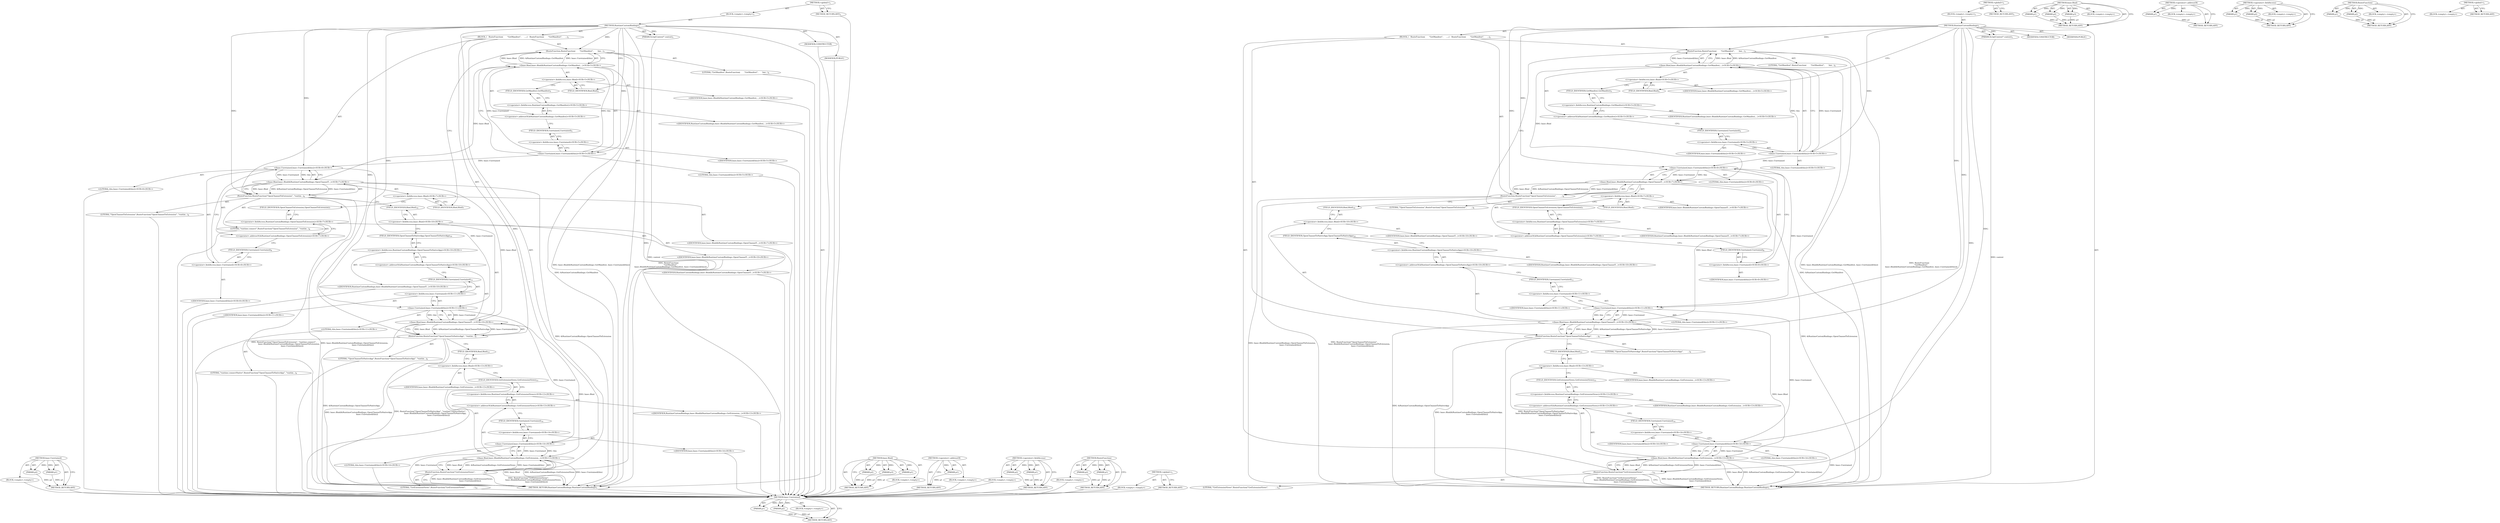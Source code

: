 digraph "&lt;global&gt;" {
vulnerable_120 [label=<(METHOD,base.Unretained)>];
vulnerable_121 [label=<(PARAM,p1)>];
vulnerable_122 [label=<(PARAM,p2)>];
vulnerable_123 [label=<(BLOCK,&lt;empty&gt;,&lt;empty&gt;)>];
vulnerable_124 [label=<(METHOD_RETURN,ANY)>];
vulnerable_6 [label=<(METHOD,&lt;global&gt;)<SUB>1</SUB>>];
vulnerable_7 [label=<(BLOCK,&lt;empty&gt;,&lt;empty&gt;)<SUB>1</SUB>>];
vulnerable_8 [label=<(METHOD,RuntimeCustomBindings)<SUB>1</SUB>>];
vulnerable_9 [label=<(PARAM,ScriptContext* context)<SUB>1</SUB>>];
vulnerable_10 [label=<(BLOCK,{
   RouteFunction(
       &quot;GetManifest&quot;,
     ...,{
   RouteFunction(
       &quot;GetManifest&quot;,
     ...)<SUB>2</SUB>>];
vulnerable_11 [label=<(RouteFunction,RouteFunction(
       &quot;GetManifest&quot;,
       bas...)<SUB>3</SUB>>];
vulnerable_12 [label=<(LITERAL,&quot;GetManifest&quot;,RouteFunction(
       &quot;GetManifest&quot;,
       bas...)<SUB>4</SUB>>];
vulnerable_13 [label="<(base.Bind,base::Bind(&amp;RuntimeCustomBindings::GetManifest,...)<SUB>5</SUB>>"];
vulnerable_14 [label="<(&lt;operator&gt;.fieldAccess,base::Bind)<SUB>5</SUB>>"];
vulnerable_15 [label="<(IDENTIFIER,base,base::Bind(&amp;RuntimeCustomBindings::GetManifest,...)<SUB>5</SUB>>"];
vulnerable_16 [label=<(FIELD_IDENTIFIER,Bind,Bind)<SUB>5</SUB>>];
vulnerable_17 [label="<(&lt;operator&gt;.addressOf,&amp;RuntimeCustomBindings::GetManifest)<SUB>5</SUB>>"];
vulnerable_18 [label="<(&lt;operator&gt;.fieldAccess,RuntimeCustomBindings::GetManifest)<SUB>5</SUB>>"];
vulnerable_19 [label="<(IDENTIFIER,RuntimeCustomBindings,base::Bind(&amp;RuntimeCustomBindings::GetManifest,...)<SUB>5</SUB>>"];
vulnerable_20 [label=<(FIELD_IDENTIFIER,GetManifest,GetManifest)<SUB>5</SUB>>];
vulnerable_21 [label="<(base.Unretained,base::Unretained(this))<SUB>5</SUB>>"];
vulnerable_22 [label="<(&lt;operator&gt;.fieldAccess,base::Unretained)<SUB>5</SUB>>"];
vulnerable_23 [label="<(IDENTIFIER,base,base::Unretained(this))<SUB>5</SUB>>"];
vulnerable_24 [label=<(FIELD_IDENTIFIER,Unretained,Unretained)<SUB>5</SUB>>];
vulnerable_25 [label="<(LITERAL,this,base::Unretained(this))<SUB>5</SUB>>"];
vulnerable_26 [label=<(RouteFunction,RouteFunction(&quot;OpenChannelToExtension&quot;,
       ...)<SUB>6</SUB>>];
vulnerable_27 [label=<(LITERAL,&quot;OpenChannelToExtension&quot;,RouteFunction(&quot;OpenChannelToExtension&quot;,
       ...)<SUB>6</SUB>>];
vulnerable_28 [label="<(base.Bind,base::Bind(&amp;RuntimeCustomBindings::OpenChannelT...)<SUB>7</SUB>>"];
vulnerable_29 [label="<(&lt;operator&gt;.fieldAccess,base::Bind)<SUB>7</SUB>>"];
vulnerable_30 [label="<(IDENTIFIER,base,base::Bind(&amp;RuntimeCustomBindings::OpenChannelT...)<SUB>7</SUB>>"];
vulnerable_31 [label=<(FIELD_IDENTIFIER,Bind,Bind)<SUB>7</SUB>>];
vulnerable_32 [label="<(&lt;operator&gt;.addressOf,&amp;RuntimeCustomBindings::OpenChannelToExtension)<SUB>7</SUB>>"];
vulnerable_33 [label="<(&lt;operator&gt;.fieldAccess,RuntimeCustomBindings::OpenChannelToExtension)<SUB>7</SUB>>"];
vulnerable_34 [label="<(IDENTIFIER,RuntimeCustomBindings,base::Bind(&amp;RuntimeCustomBindings::OpenChannelT...)<SUB>7</SUB>>"];
vulnerable_35 [label=<(FIELD_IDENTIFIER,OpenChannelToExtension,OpenChannelToExtension)<SUB>7</SUB>>];
vulnerable_36 [label="<(base.Unretained,base::Unretained(this))<SUB>8</SUB>>"];
vulnerable_37 [label="<(&lt;operator&gt;.fieldAccess,base::Unretained)<SUB>8</SUB>>"];
vulnerable_38 [label="<(IDENTIFIER,base,base::Unretained(this))<SUB>8</SUB>>"];
vulnerable_39 [label=<(FIELD_IDENTIFIER,Unretained,Unretained)<SUB>8</SUB>>];
vulnerable_40 [label="<(LITERAL,this,base::Unretained(this))<SUB>8</SUB>>"];
vulnerable_41 [label=<(RouteFunction,RouteFunction(&quot;OpenChannelToNativeApp&quot;,
       ...)<SUB>9</SUB>>];
vulnerable_42 [label=<(LITERAL,&quot;OpenChannelToNativeApp&quot;,RouteFunction(&quot;OpenChannelToNativeApp&quot;,
       ...)<SUB>9</SUB>>];
vulnerable_43 [label="<(base.Bind,base::Bind(&amp;RuntimeCustomBindings::OpenChannelT...)<SUB>10</SUB>>"];
vulnerable_44 [label="<(&lt;operator&gt;.fieldAccess,base::Bind)<SUB>10</SUB>>"];
vulnerable_45 [label="<(IDENTIFIER,base,base::Bind(&amp;RuntimeCustomBindings::OpenChannelT...)<SUB>10</SUB>>"];
vulnerable_46 [label=<(FIELD_IDENTIFIER,Bind,Bind)<SUB>10</SUB>>];
vulnerable_47 [label="<(&lt;operator&gt;.addressOf,&amp;RuntimeCustomBindings::OpenChannelToNativeApp)<SUB>10</SUB>>"];
vulnerable_48 [label="<(&lt;operator&gt;.fieldAccess,RuntimeCustomBindings::OpenChannelToNativeApp)<SUB>10</SUB>>"];
vulnerable_49 [label="<(IDENTIFIER,RuntimeCustomBindings,base::Bind(&amp;RuntimeCustomBindings::OpenChannelT...)<SUB>10</SUB>>"];
vulnerable_50 [label=<(FIELD_IDENTIFIER,OpenChannelToNativeApp,OpenChannelToNativeApp)<SUB>10</SUB>>];
vulnerable_51 [label="<(base.Unretained,base::Unretained(this))<SUB>11</SUB>>"];
vulnerable_52 [label="<(&lt;operator&gt;.fieldAccess,base::Unretained)<SUB>11</SUB>>"];
vulnerable_53 [label="<(IDENTIFIER,base,base::Unretained(this))<SUB>11</SUB>>"];
vulnerable_54 [label=<(FIELD_IDENTIFIER,Unretained,Unretained)<SUB>11</SUB>>];
vulnerable_55 [label="<(LITERAL,this,base::Unretained(this))<SUB>11</SUB>>"];
vulnerable_56 [label=<(RouteFunction,RouteFunction(&quot;GetExtensionViews&quot;,
            ...)<SUB>12</SUB>>];
vulnerable_57 [label=<(LITERAL,&quot;GetExtensionViews&quot;,RouteFunction(&quot;GetExtensionViews&quot;,
            ...)<SUB>12</SUB>>];
vulnerable_58 [label="<(base.Bind,base::Bind(&amp;RuntimeCustomBindings::GetExtension...)<SUB>13</SUB>>"];
vulnerable_59 [label="<(&lt;operator&gt;.fieldAccess,base::Bind)<SUB>13</SUB>>"];
vulnerable_60 [label="<(IDENTIFIER,base,base::Bind(&amp;RuntimeCustomBindings::GetExtension...)<SUB>13</SUB>>"];
vulnerable_61 [label=<(FIELD_IDENTIFIER,Bind,Bind)<SUB>13</SUB>>];
vulnerable_62 [label="<(&lt;operator&gt;.addressOf,&amp;RuntimeCustomBindings::GetExtensionViews)<SUB>13</SUB>>"];
vulnerable_63 [label="<(&lt;operator&gt;.fieldAccess,RuntimeCustomBindings::GetExtensionViews)<SUB>13</SUB>>"];
vulnerable_64 [label="<(IDENTIFIER,RuntimeCustomBindings,base::Bind(&amp;RuntimeCustomBindings::GetExtension...)<SUB>13</SUB>>"];
vulnerable_65 [label=<(FIELD_IDENTIFIER,GetExtensionViews,GetExtensionViews)<SUB>13</SUB>>];
vulnerable_66 [label="<(base.Unretained,base::Unretained(this))<SUB>14</SUB>>"];
vulnerable_67 [label="<(&lt;operator&gt;.fieldAccess,base::Unretained)<SUB>14</SUB>>"];
vulnerable_68 [label="<(IDENTIFIER,base,base::Unretained(this))<SUB>14</SUB>>"];
vulnerable_69 [label=<(FIELD_IDENTIFIER,Unretained,Unretained)<SUB>14</SUB>>];
vulnerable_70 [label="<(LITERAL,this,base::Unretained(this))<SUB>14</SUB>>"];
vulnerable_71 [label=<(MODIFIER,CONSTRUCTOR)>];
vulnerable_72 [label=<(MODIFIER,PUBLIC)>];
vulnerable_73 [label=<(METHOD_RETURN,RuntimeCustomBindings.RuntimeCustomBindings)<SUB>1</SUB>>];
vulnerable_75 [label=<(METHOD_RETURN,ANY)<SUB>1</SUB>>];
vulnerable_105 [label=<(METHOD,base.Bind)>];
vulnerable_106 [label=<(PARAM,p1)>];
vulnerable_107 [label=<(PARAM,p2)>];
vulnerable_108 [label=<(PARAM,p3)>];
vulnerable_109 [label=<(BLOCK,&lt;empty&gt;,&lt;empty&gt;)>];
vulnerable_110 [label=<(METHOD_RETURN,ANY)>];
vulnerable_116 [label=<(METHOD,&lt;operator&gt;.addressOf)>];
vulnerable_117 [label=<(PARAM,p1)>];
vulnerable_118 [label=<(BLOCK,&lt;empty&gt;,&lt;empty&gt;)>];
vulnerable_119 [label=<(METHOD_RETURN,ANY)>];
vulnerable_111 [label=<(METHOD,&lt;operator&gt;.fieldAccess)>];
vulnerable_112 [label=<(PARAM,p1)>];
vulnerable_113 [label=<(PARAM,p2)>];
vulnerable_114 [label=<(BLOCK,&lt;empty&gt;,&lt;empty&gt;)>];
vulnerable_115 [label=<(METHOD_RETURN,ANY)>];
vulnerable_100 [label=<(METHOD,RouteFunction)>];
vulnerable_101 [label=<(PARAM,p1)>];
vulnerable_102 [label=<(PARAM,p2)>];
vulnerable_103 [label=<(BLOCK,&lt;empty&gt;,&lt;empty&gt;)>];
vulnerable_104 [label=<(METHOD_RETURN,ANY)>];
vulnerable_94 [label=<(METHOD,&lt;global&gt;)<SUB>1</SUB>>];
vulnerable_95 [label=<(BLOCK,&lt;empty&gt;,&lt;empty&gt;)>];
vulnerable_96 [label=<(METHOD_RETURN,ANY)>];
fixed_126 [label=<(METHOD,base.Unretained)>];
fixed_127 [label=<(PARAM,p1)>];
fixed_128 [label=<(PARAM,p2)>];
fixed_129 [label=<(BLOCK,&lt;empty&gt;,&lt;empty&gt;)>];
fixed_130 [label=<(METHOD_RETURN,ANY)>];
fixed_6 [label=<(METHOD,&lt;global&gt;)<SUB>1</SUB>>];
fixed_7 [label=<(BLOCK,&lt;empty&gt;,&lt;empty&gt;)<SUB>1</SUB>>];
fixed_8 [label=<(METHOD,RuntimeCustomBindings)<SUB>1</SUB>>];
fixed_9 [label=<(PARAM,ScriptContext* context)<SUB>1</SUB>>];
fixed_10 [label=<(BLOCK,{
   RouteFunction(
       &quot;GetManifest&quot;,
     ...,{
   RouteFunction(
       &quot;GetManifest&quot;,
     ...)<SUB>2</SUB>>];
fixed_11 [label=<(RouteFunction,RouteFunction(
       &quot;GetManifest&quot;,
       bas...)<SUB>3</SUB>>];
fixed_12 [label=<(LITERAL,&quot;GetManifest&quot;,RouteFunction(
       &quot;GetManifest&quot;,
       bas...)<SUB>4</SUB>>];
fixed_13 [label="<(base.Bind,base::Bind(&amp;RuntimeCustomBindings::GetManifest,...)<SUB>5</SUB>>"];
fixed_14 [label="<(&lt;operator&gt;.fieldAccess,base::Bind)<SUB>5</SUB>>"];
fixed_15 [label="<(IDENTIFIER,base,base::Bind(&amp;RuntimeCustomBindings::GetManifest,...)<SUB>5</SUB>>"];
fixed_16 [label=<(FIELD_IDENTIFIER,Bind,Bind)<SUB>5</SUB>>];
fixed_17 [label="<(&lt;operator&gt;.addressOf,&amp;RuntimeCustomBindings::GetManifest)<SUB>5</SUB>>"];
fixed_18 [label="<(&lt;operator&gt;.fieldAccess,RuntimeCustomBindings::GetManifest)<SUB>5</SUB>>"];
fixed_19 [label="<(IDENTIFIER,RuntimeCustomBindings,base::Bind(&amp;RuntimeCustomBindings::GetManifest,...)<SUB>5</SUB>>"];
fixed_20 [label=<(FIELD_IDENTIFIER,GetManifest,GetManifest)<SUB>5</SUB>>];
fixed_21 [label="<(base.Unretained,base::Unretained(this))<SUB>5</SUB>>"];
fixed_22 [label="<(&lt;operator&gt;.fieldAccess,base::Unretained)<SUB>5</SUB>>"];
fixed_23 [label="<(IDENTIFIER,base,base::Unretained(this))<SUB>5</SUB>>"];
fixed_24 [label=<(FIELD_IDENTIFIER,Unretained,Unretained)<SUB>5</SUB>>];
fixed_25 [label="<(LITERAL,this,base::Unretained(this))<SUB>5</SUB>>"];
fixed_26 [label=<(RouteFunction,RouteFunction(&quot;OpenChannelToExtension&quot;, &quot;runtim...)<SUB>6</SUB>>];
fixed_27 [label=<(LITERAL,&quot;OpenChannelToExtension&quot;,RouteFunction(&quot;OpenChannelToExtension&quot;, &quot;runtim...)<SUB>6</SUB>>];
fixed_28 [label=<(LITERAL,&quot;runtime.connect&quot;,RouteFunction(&quot;OpenChannelToExtension&quot;, &quot;runtim...)<SUB>6</SUB>>];
fixed_29 [label="<(base.Bind,base::Bind(&amp;RuntimeCustomBindings::OpenChannelT...)<SUB>7</SUB>>"];
fixed_30 [label="<(&lt;operator&gt;.fieldAccess,base::Bind)<SUB>7</SUB>>"];
fixed_31 [label="<(IDENTIFIER,base,base::Bind(&amp;RuntimeCustomBindings::OpenChannelT...)<SUB>7</SUB>>"];
fixed_32 [label=<(FIELD_IDENTIFIER,Bind,Bind)<SUB>7</SUB>>];
fixed_33 [label="<(&lt;operator&gt;.addressOf,&amp;RuntimeCustomBindings::OpenChannelToExtension)<SUB>7</SUB>>"];
fixed_34 [label="<(&lt;operator&gt;.fieldAccess,RuntimeCustomBindings::OpenChannelToExtension)<SUB>7</SUB>>"];
fixed_35 [label="<(IDENTIFIER,RuntimeCustomBindings,base::Bind(&amp;RuntimeCustomBindings::OpenChannelT...)<SUB>7</SUB>>"];
fixed_36 [label=<(FIELD_IDENTIFIER,OpenChannelToExtension,OpenChannelToExtension)<SUB>7</SUB>>];
fixed_37 [label="<(base.Unretained,base::Unretained(this))<SUB>8</SUB>>"];
fixed_38 [label="<(&lt;operator&gt;.fieldAccess,base::Unretained)<SUB>8</SUB>>"];
fixed_39 [label="<(IDENTIFIER,base,base::Unretained(this))<SUB>8</SUB>>"];
fixed_40 [label=<(FIELD_IDENTIFIER,Unretained,Unretained)<SUB>8</SUB>>];
fixed_41 [label="<(LITERAL,this,base::Unretained(this))<SUB>8</SUB>>"];
fixed_42 [label=<(RouteFunction,RouteFunction(&quot;OpenChannelToNativeApp&quot;, &quot;runtim...)<SUB>9</SUB>>];
fixed_43 [label=<(LITERAL,&quot;OpenChannelToNativeApp&quot;,RouteFunction(&quot;OpenChannelToNativeApp&quot;, &quot;runtim...)<SUB>9</SUB>>];
fixed_44 [label=<(LITERAL,&quot;runtime.connectNative&quot;,RouteFunction(&quot;OpenChannelToNativeApp&quot;, &quot;runtim...)<SUB>9</SUB>>];
fixed_45 [label="<(base.Bind,base::Bind(&amp;RuntimeCustomBindings::OpenChannelT...)<SUB>10</SUB>>"];
fixed_46 [label="<(&lt;operator&gt;.fieldAccess,base::Bind)<SUB>10</SUB>>"];
fixed_47 [label="<(IDENTIFIER,base,base::Bind(&amp;RuntimeCustomBindings::OpenChannelT...)<SUB>10</SUB>>"];
fixed_48 [label=<(FIELD_IDENTIFIER,Bind,Bind)<SUB>10</SUB>>];
fixed_49 [label="<(&lt;operator&gt;.addressOf,&amp;RuntimeCustomBindings::OpenChannelToNativeApp)<SUB>10</SUB>>"];
fixed_50 [label="<(&lt;operator&gt;.fieldAccess,RuntimeCustomBindings::OpenChannelToNativeApp)<SUB>10</SUB>>"];
fixed_51 [label="<(IDENTIFIER,RuntimeCustomBindings,base::Bind(&amp;RuntimeCustomBindings::OpenChannelT...)<SUB>10</SUB>>"];
fixed_52 [label=<(FIELD_IDENTIFIER,OpenChannelToNativeApp,OpenChannelToNativeApp)<SUB>10</SUB>>];
fixed_53 [label="<(base.Unretained,base::Unretained(this))<SUB>11</SUB>>"];
fixed_54 [label="<(&lt;operator&gt;.fieldAccess,base::Unretained)<SUB>11</SUB>>"];
fixed_55 [label="<(IDENTIFIER,base,base::Unretained(this))<SUB>11</SUB>>"];
fixed_56 [label=<(FIELD_IDENTIFIER,Unretained,Unretained)<SUB>11</SUB>>];
fixed_57 [label="<(LITERAL,this,base::Unretained(this))<SUB>11</SUB>>"];
fixed_58 [label=<(RouteFunction,RouteFunction(&quot;GetExtensionViews&quot;,
            ...)<SUB>12</SUB>>];
fixed_59 [label=<(LITERAL,&quot;GetExtensionViews&quot;,RouteFunction(&quot;GetExtensionViews&quot;,
            ...)<SUB>12</SUB>>];
fixed_60 [label="<(base.Bind,base::Bind(&amp;RuntimeCustomBindings::GetExtension...)<SUB>13</SUB>>"];
fixed_61 [label="<(&lt;operator&gt;.fieldAccess,base::Bind)<SUB>13</SUB>>"];
fixed_62 [label="<(IDENTIFIER,base,base::Bind(&amp;RuntimeCustomBindings::GetExtension...)<SUB>13</SUB>>"];
fixed_63 [label=<(FIELD_IDENTIFIER,Bind,Bind)<SUB>13</SUB>>];
fixed_64 [label="<(&lt;operator&gt;.addressOf,&amp;RuntimeCustomBindings::GetExtensionViews)<SUB>13</SUB>>"];
fixed_65 [label="<(&lt;operator&gt;.fieldAccess,RuntimeCustomBindings::GetExtensionViews)<SUB>13</SUB>>"];
fixed_66 [label="<(IDENTIFIER,RuntimeCustomBindings,base::Bind(&amp;RuntimeCustomBindings::GetExtension...)<SUB>13</SUB>>"];
fixed_67 [label=<(FIELD_IDENTIFIER,GetExtensionViews,GetExtensionViews)<SUB>13</SUB>>];
fixed_68 [label="<(base.Unretained,base::Unretained(this))<SUB>14</SUB>>"];
fixed_69 [label="<(&lt;operator&gt;.fieldAccess,base::Unretained)<SUB>14</SUB>>"];
fixed_70 [label="<(IDENTIFIER,base,base::Unretained(this))<SUB>14</SUB>>"];
fixed_71 [label=<(FIELD_IDENTIFIER,Unretained,Unretained)<SUB>14</SUB>>];
fixed_72 [label="<(LITERAL,this,base::Unretained(this))<SUB>14</SUB>>"];
fixed_73 [label=<(MODIFIER,CONSTRUCTOR)>];
fixed_74 [label=<(MODIFIER,PUBLIC)>];
fixed_75 [label=<(METHOD_RETURN,RuntimeCustomBindings.RuntimeCustomBindings)<SUB>1</SUB>>];
fixed_77 [label=<(METHOD_RETURN,ANY)<SUB>1</SUB>>];
fixed_111 [label=<(METHOD,base.Bind)>];
fixed_112 [label=<(PARAM,p1)>];
fixed_113 [label=<(PARAM,p2)>];
fixed_114 [label=<(PARAM,p3)>];
fixed_115 [label=<(BLOCK,&lt;empty&gt;,&lt;empty&gt;)>];
fixed_116 [label=<(METHOD_RETURN,ANY)>];
fixed_122 [label=<(METHOD,&lt;operator&gt;.addressOf)>];
fixed_123 [label=<(PARAM,p1)>];
fixed_124 [label=<(BLOCK,&lt;empty&gt;,&lt;empty&gt;)>];
fixed_125 [label=<(METHOD_RETURN,ANY)>];
fixed_117 [label=<(METHOD,&lt;operator&gt;.fieldAccess)>];
fixed_118 [label=<(PARAM,p1)>];
fixed_119 [label=<(PARAM,p2)>];
fixed_120 [label=<(BLOCK,&lt;empty&gt;,&lt;empty&gt;)>];
fixed_121 [label=<(METHOD_RETURN,ANY)>];
fixed_106 [label=<(METHOD,RouteFunction)>];
fixed_107 [label=<(PARAM,p1)>];
fixed_108 [label=<(PARAM,p2)>];
fixed_109 [label=<(BLOCK,&lt;empty&gt;,&lt;empty&gt;)>];
fixed_110 [label=<(METHOD_RETURN,ANY)>];
fixed_100 [label=<(METHOD,&lt;global&gt;)<SUB>1</SUB>>];
fixed_101 [label=<(BLOCK,&lt;empty&gt;,&lt;empty&gt;)>];
fixed_102 [label=<(METHOD_RETURN,ANY)>];
vulnerable_120 -> vulnerable_121  [key=0, label="AST: "];
vulnerable_120 -> vulnerable_121  [key=1, label="DDG: "];
vulnerable_120 -> vulnerable_123  [key=0, label="AST: "];
vulnerable_120 -> vulnerable_122  [key=0, label="AST: "];
vulnerable_120 -> vulnerable_122  [key=1, label="DDG: "];
vulnerable_120 -> vulnerable_124  [key=0, label="AST: "];
vulnerable_120 -> vulnerable_124  [key=1, label="CFG: "];
vulnerable_121 -> vulnerable_124  [key=0, label="DDG: p1"];
vulnerable_122 -> vulnerable_124  [key=0, label="DDG: p2"];
vulnerable_6 -> vulnerable_7  [key=0, label="AST: "];
vulnerable_6 -> vulnerable_75  [key=0, label="AST: "];
vulnerable_6 -> vulnerable_75  [key=1, label="CFG: "];
vulnerable_7 -> vulnerable_8  [key=0, label="AST: "];
vulnerable_8 -> vulnerable_9  [key=0, label="AST: "];
vulnerable_8 -> vulnerable_9  [key=1, label="DDG: "];
vulnerable_8 -> vulnerable_10  [key=0, label="AST: "];
vulnerable_8 -> vulnerable_71  [key=0, label="AST: "];
vulnerable_8 -> vulnerable_72  [key=0, label="AST: "];
vulnerable_8 -> vulnerable_73  [key=0, label="AST: "];
vulnerable_8 -> vulnerable_16  [key=0, label="CFG: "];
vulnerable_8 -> vulnerable_11  [key=0, label="DDG: "];
vulnerable_8 -> vulnerable_26  [key=0, label="DDG: "];
vulnerable_8 -> vulnerable_41  [key=0, label="DDG: "];
vulnerable_8 -> vulnerable_56  [key=0, label="DDG: "];
vulnerable_8 -> vulnerable_21  [key=0, label="DDG: "];
vulnerable_8 -> vulnerable_36  [key=0, label="DDG: "];
vulnerable_8 -> vulnerable_51  [key=0, label="DDG: "];
vulnerable_8 -> vulnerable_66  [key=0, label="DDG: "];
vulnerable_9 -> vulnerable_73  [key=0, label="DDG: context"];
vulnerable_10 -> vulnerable_11  [key=0, label="AST: "];
vulnerable_10 -> vulnerable_26  [key=0, label="AST: "];
vulnerable_10 -> vulnerable_41  [key=0, label="AST: "];
vulnerable_10 -> vulnerable_56  [key=0, label="AST: "];
vulnerable_11 -> vulnerable_12  [key=0, label="AST: "];
vulnerable_11 -> vulnerable_13  [key=0, label="AST: "];
vulnerable_11 -> vulnerable_31  [key=0, label="CFG: "];
vulnerable_11 -> vulnerable_73  [key=0, label="DDG: base::Bind(&amp;RuntimeCustomBindings::GetManifest, base::Unretained(this))"];
vulnerable_11 -> vulnerable_73  [key=1, label="DDG: RouteFunction(
       &quot;GetManifest&quot;,
       base::Bind(&amp;RuntimeCustomBindings::GetManifest, base::Unretained(this)))"];
vulnerable_13 -> vulnerable_14  [key=0, label="AST: "];
vulnerable_13 -> vulnerable_17  [key=0, label="AST: "];
vulnerable_13 -> vulnerable_21  [key=0, label="AST: "];
vulnerable_13 -> vulnerable_11  [key=0, label="CFG: "];
vulnerable_13 -> vulnerable_11  [key=1, label="DDG: base::Bind"];
vulnerable_13 -> vulnerable_11  [key=2, label="DDG: &amp;RuntimeCustomBindings::GetManifest"];
vulnerable_13 -> vulnerable_11  [key=3, label="DDG: base::Unretained(this)"];
vulnerable_13 -> vulnerable_73  [key=0, label="DDG: &amp;RuntimeCustomBindings::GetManifest"];
vulnerable_13 -> vulnerable_28  [key=0, label="DDG: base::Bind"];
vulnerable_14 -> vulnerable_15  [key=0, label="AST: "];
vulnerable_14 -> vulnerable_16  [key=0, label="AST: "];
vulnerable_14 -> vulnerable_20  [key=0, label="CFG: "];
vulnerable_16 -> vulnerable_14  [key=0, label="CFG: "];
vulnerable_17 -> vulnerable_18  [key=0, label="AST: "];
vulnerable_17 -> vulnerable_24  [key=0, label="CFG: "];
vulnerable_18 -> vulnerable_19  [key=0, label="AST: "];
vulnerable_18 -> vulnerable_20  [key=0, label="AST: "];
vulnerable_18 -> vulnerable_17  [key=0, label="CFG: "];
vulnerable_20 -> vulnerable_18  [key=0, label="CFG: "];
vulnerable_21 -> vulnerable_22  [key=0, label="AST: "];
vulnerable_21 -> vulnerable_25  [key=0, label="AST: "];
vulnerable_21 -> vulnerable_13  [key=0, label="CFG: "];
vulnerable_21 -> vulnerable_13  [key=1, label="DDG: base::Unretained"];
vulnerable_21 -> vulnerable_13  [key=2, label="DDG: this"];
vulnerable_21 -> vulnerable_36  [key=0, label="DDG: base::Unretained"];
vulnerable_22 -> vulnerable_23  [key=0, label="AST: "];
vulnerable_22 -> vulnerable_24  [key=0, label="AST: "];
vulnerable_22 -> vulnerable_21  [key=0, label="CFG: "];
vulnerable_24 -> vulnerable_22  [key=0, label="CFG: "];
vulnerable_26 -> vulnerable_27  [key=0, label="AST: "];
vulnerable_26 -> vulnerable_28  [key=0, label="AST: "];
vulnerable_26 -> vulnerable_46  [key=0, label="CFG: "];
vulnerable_26 -> vulnerable_73  [key=0, label="DDG: base::Bind(&amp;RuntimeCustomBindings::OpenChannelToExtension,
                            base::Unretained(this))"];
vulnerable_26 -> vulnerable_73  [key=1, label="DDG: RouteFunction(&quot;OpenChannelToExtension&quot;,
                 base::Bind(&amp;RuntimeCustomBindings::OpenChannelToExtension,
                            base::Unretained(this)))"];
vulnerable_28 -> vulnerable_29  [key=0, label="AST: "];
vulnerable_28 -> vulnerable_32  [key=0, label="AST: "];
vulnerable_28 -> vulnerable_36  [key=0, label="AST: "];
vulnerable_28 -> vulnerable_26  [key=0, label="CFG: "];
vulnerable_28 -> vulnerable_26  [key=1, label="DDG: base::Bind"];
vulnerable_28 -> vulnerable_26  [key=2, label="DDG: &amp;RuntimeCustomBindings::OpenChannelToExtension"];
vulnerable_28 -> vulnerable_26  [key=3, label="DDG: base::Unretained(this)"];
vulnerable_28 -> vulnerable_73  [key=0, label="DDG: &amp;RuntimeCustomBindings::OpenChannelToExtension"];
vulnerable_28 -> vulnerable_43  [key=0, label="DDG: base::Bind"];
vulnerable_29 -> vulnerable_30  [key=0, label="AST: "];
vulnerable_29 -> vulnerable_31  [key=0, label="AST: "];
vulnerable_29 -> vulnerable_35  [key=0, label="CFG: "];
vulnerable_31 -> vulnerable_29  [key=0, label="CFG: "];
vulnerable_32 -> vulnerable_33  [key=0, label="AST: "];
vulnerable_32 -> vulnerable_39  [key=0, label="CFG: "];
vulnerable_33 -> vulnerable_34  [key=0, label="AST: "];
vulnerable_33 -> vulnerable_35  [key=0, label="AST: "];
vulnerable_33 -> vulnerable_32  [key=0, label="CFG: "];
vulnerable_35 -> vulnerable_33  [key=0, label="CFG: "];
vulnerable_36 -> vulnerable_37  [key=0, label="AST: "];
vulnerable_36 -> vulnerable_40  [key=0, label="AST: "];
vulnerable_36 -> vulnerable_28  [key=0, label="CFG: "];
vulnerable_36 -> vulnerable_28  [key=1, label="DDG: base::Unretained"];
vulnerable_36 -> vulnerable_28  [key=2, label="DDG: this"];
vulnerable_36 -> vulnerable_51  [key=0, label="DDG: base::Unretained"];
vulnerable_37 -> vulnerable_38  [key=0, label="AST: "];
vulnerable_37 -> vulnerable_39  [key=0, label="AST: "];
vulnerable_37 -> vulnerable_36  [key=0, label="CFG: "];
vulnerable_39 -> vulnerable_37  [key=0, label="CFG: "];
vulnerable_41 -> vulnerable_42  [key=0, label="AST: "];
vulnerable_41 -> vulnerable_43  [key=0, label="AST: "];
vulnerable_41 -> vulnerable_61  [key=0, label="CFG: "];
vulnerable_41 -> vulnerable_73  [key=0, label="DDG: base::Bind(&amp;RuntimeCustomBindings::OpenChannelToNativeApp,
                            base::Unretained(this))"];
vulnerable_41 -> vulnerable_73  [key=1, label="DDG: RouteFunction(&quot;OpenChannelToNativeApp&quot;,
                 base::Bind(&amp;RuntimeCustomBindings::OpenChannelToNativeApp,
                            base::Unretained(this)))"];
vulnerable_43 -> vulnerable_44  [key=0, label="AST: "];
vulnerable_43 -> vulnerable_47  [key=0, label="AST: "];
vulnerable_43 -> vulnerable_51  [key=0, label="AST: "];
vulnerable_43 -> vulnerable_41  [key=0, label="CFG: "];
vulnerable_43 -> vulnerable_41  [key=1, label="DDG: base::Bind"];
vulnerable_43 -> vulnerable_41  [key=2, label="DDG: &amp;RuntimeCustomBindings::OpenChannelToNativeApp"];
vulnerable_43 -> vulnerable_41  [key=3, label="DDG: base::Unretained(this)"];
vulnerable_43 -> vulnerable_73  [key=0, label="DDG: &amp;RuntimeCustomBindings::OpenChannelToNativeApp"];
vulnerable_43 -> vulnerable_58  [key=0, label="DDG: base::Bind"];
vulnerable_44 -> vulnerable_45  [key=0, label="AST: "];
vulnerable_44 -> vulnerable_46  [key=0, label="AST: "];
vulnerable_44 -> vulnerable_50  [key=0, label="CFG: "];
vulnerable_46 -> vulnerable_44  [key=0, label="CFG: "];
vulnerable_47 -> vulnerable_48  [key=0, label="AST: "];
vulnerable_47 -> vulnerable_54  [key=0, label="CFG: "];
vulnerable_48 -> vulnerable_49  [key=0, label="AST: "];
vulnerable_48 -> vulnerable_50  [key=0, label="AST: "];
vulnerable_48 -> vulnerable_47  [key=0, label="CFG: "];
vulnerable_50 -> vulnerable_48  [key=0, label="CFG: "];
vulnerable_51 -> vulnerable_52  [key=0, label="AST: "];
vulnerable_51 -> vulnerable_55  [key=0, label="AST: "];
vulnerable_51 -> vulnerable_43  [key=0, label="CFG: "];
vulnerable_51 -> vulnerable_43  [key=1, label="DDG: base::Unretained"];
vulnerable_51 -> vulnerable_43  [key=2, label="DDG: this"];
vulnerable_51 -> vulnerable_66  [key=0, label="DDG: base::Unretained"];
vulnerable_52 -> vulnerable_53  [key=0, label="AST: "];
vulnerable_52 -> vulnerable_54  [key=0, label="AST: "];
vulnerable_52 -> vulnerable_51  [key=0, label="CFG: "];
vulnerable_54 -> vulnerable_52  [key=0, label="CFG: "];
vulnerable_56 -> vulnerable_57  [key=0, label="AST: "];
vulnerable_56 -> vulnerable_58  [key=0, label="AST: "];
vulnerable_56 -> vulnerable_73  [key=0, label="CFG: "];
vulnerable_56 -> vulnerable_73  [key=1, label="DDG: base::Bind(&amp;RuntimeCustomBindings::GetExtensionViews,
                           base::Unretained(this))"];
vulnerable_56 -> vulnerable_73  [key=2, label="DDG: RouteFunction(&quot;GetExtensionViews&quot;,
                base::Bind(&amp;RuntimeCustomBindings::GetExtensionViews,
                           base::Unretained(this)))"];
vulnerable_58 -> vulnerable_59  [key=0, label="AST: "];
vulnerable_58 -> vulnerable_62  [key=0, label="AST: "];
vulnerable_58 -> vulnerable_66  [key=0, label="AST: "];
vulnerable_58 -> vulnerable_56  [key=0, label="CFG: "];
vulnerable_58 -> vulnerable_56  [key=1, label="DDG: base::Bind"];
vulnerable_58 -> vulnerable_56  [key=2, label="DDG: &amp;RuntimeCustomBindings::GetExtensionViews"];
vulnerable_58 -> vulnerable_56  [key=3, label="DDG: base::Unretained(this)"];
vulnerable_58 -> vulnerable_73  [key=0, label="DDG: base::Bind"];
vulnerable_58 -> vulnerable_73  [key=1, label="DDG: &amp;RuntimeCustomBindings::GetExtensionViews"];
vulnerable_58 -> vulnerable_73  [key=2, label="DDG: base::Unretained(this)"];
vulnerable_59 -> vulnerable_60  [key=0, label="AST: "];
vulnerable_59 -> vulnerable_61  [key=0, label="AST: "];
vulnerable_59 -> vulnerable_65  [key=0, label="CFG: "];
vulnerable_61 -> vulnerable_59  [key=0, label="CFG: "];
vulnerable_62 -> vulnerable_63  [key=0, label="AST: "];
vulnerable_62 -> vulnerable_69  [key=0, label="CFG: "];
vulnerable_63 -> vulnerable_64  [key=0, label="AST: "];
vulnerable_63 -> vulnerable_65  [key=0, label="AST: "];
vulnerable_63 -> vulnerable_62  [key=0, label="CFG: "];
vulnerable_65 -> vulnerable_63  [key=0, label="CFG: "];
vulnerable_66 -> vulnerable_67  [key=0, label="AST: "];
vulnerable_66 -> vulnerable_70  [key=0, label="AST: "];
vulnerable_66 -> vulnerable_58  [key=0, label="CFG: "];
vulnerable_66 -> vulnerable_58  [key=1, label="DDG: base::Unretained"];
vulnerable_66 -> vulnerable_58  [key=2, label="DDG: this"];
vulnerable_66 -> vulnerable_73  [key=0, label="DDG: base::Unretained"];
vulnerable_67 -> vulnerable_68  [key=0, label="AST: "];
vulnerable_67 -> vulnerable_69  [key=0, label="AST: "];
vulnerable_67 -> vulnerable_66  [key=0, label="CFG: "];
vulnerable_69 -> vulnerable_67  [key=0, label="CFG: "];
vulnerable_105 -> vulnerable_106  [key=0, label="AST: "];
vulnerable_105 -> vulnerable_106  [key=1, label="DDG: "];
vulnerable_105 -> vulnerable_109  [key=0, label="AST: "];
vulnerable_105 -> vulnerable_107  [key=0, label="AST: "];
vulnerable_105 -> vulnerable_107  [key=1, label="DDG: "];
vulnerable_105 -> vulnerable_110  [key=0, label="AST: "];
vulnerable_105 -> vulnerable_110  [key=1, label="CFG: "];
vulnerable_105 -> vulnerable_108  [key=0, label="AST: "];
vulnerable_105 -> vulnerable_108  [key=1, label="DDG: "];
vulnerable_106 -> vulnerable_110  [key=0, label="DDG: p1"];
vulnerable_107 -> vulnerable_110  [key=0, label="DDG: p2"];
vulnerable_108 -> vulnerable_110  [key=0, label="DDG: p3"];
vulnerable_116 -> vulnerable_117  [key=0, label="AST: "];
vulnerable_116 -> vulnerable_117  [key=1, label="DDG: "];
vulnerable_116 -> vulnerable_118  [key=0, label="AST: "];
vulnerable_116 -> vulnerable_119  [key=0, label="AST: "];
vulnerable_116 -> vulnerable_119  [key=1, label="CFG: "];
vulnerable_117 -> vulnerable_119  [key=0, label="DDG: p1"];
vulnerable_111 -> vulnerable_112  [key=0, label="AST: "];
vulnerable_111 -> vulnerable_112  [key=1, label="DDG: "];
vulnerable_111 -> vulnerable_114  [key=0, label="AST: "];
vulnerable_111 -> vulnerable_113  [key=0, label="AST: "];
vulnerable_111 -> vulnerable_113  [key=1, label="DDG: "];
vulnerable_111 -> vulnerable_115  [key=0, label="AST: "];
vulnerable_111 -> vulnerable_115  [key=1, label="CFG: "];
vulnerable_112 -> vulnerable_115  [key=0, label="DDG: p1"];
vulnerable_113 -> vulnerable_115  [key=0, label="DDG: p2"];
vulnerable_100 -> vulnerable_101  [key=0, label="AST: "];
vulnerable_100 -> vulnerable_101  [key=1, label="DDG: "];
vulnerable_100 -> vulnerable_103  [key=0, label="AST: "];
vulnerable_100 -> vulnerable_102  [key=0, label="AST: "];
vulnerable_100 -> vulnerable_102  [key=1, label="DDG: "];
vulnerable_100 -> vulnerable_104  [key=0, label="AST: "];
vulnerable_100 -> vulnerable_104  [key=1, label="CFG: "];
vulnerable_101 -> vulnerable_104  [key=0, label="DDG: p1"];
vulnerable_102 -> vulnerable_104  [key=0, label="DDG: p2"];
vulnerable_94 -> vulnerable_95  [key=0, label="AST: "];
vulnerable_94 -> vulnerable_96  [key=0, label="AST: "];
vulnerable_94 -> vulnerable_96  [key=1, label="CFG: "];
fixed_126 -> fixed_127  [key=0, label="AST: "];
fixed_126 -> fixed_127  [key=1, label="DDG: "];
fixed_126 -> fixed_129  [key=0, label="AST: "];
fixed_126 -> fixed_128  [key=0, label="AST: "];
fixed_126 -> fixed_128  [key=1, label="DDG: "];
fixed_126 -> fixed_130  [key=0, label="AST: "];
fixed_126 -> fixed_130  [key=1, label="CFG: "];
fixed_127 -> fixed_130  [key=0, label="DDG: p1"];
fixed_128 -> fixed_130  [key=0, label="DDG: p2"];
fixed_129 -> vulnerable_120  [key=0];
fixed_130 -> vulnerable_120  [key=0];
fixed_6 -> fixed_7  [key=0, label="AST: "];
fixed_6 -> fixed_77  [key=0, label="AST: "];
fixed_6 -> fixed_77  [key=1, label="CFG: "];
fixed_7 -> fixed_8  [key=0, label="AST: "];
fixed_8 -> fixed_9  [key=0, label="AST: "];
fixed_8 -> fixed_9  [key=1, label="DDG: "];
fixed_8 -> fixed_10  [key=0, label="AST: "];
fixed_8 -> fixed_73  [key=0, label="AST: "];
fixed_8 -> fixed_74  [key=0, label="AST: "];
fixed_8 -> fixed_75  [key=0, label="AST: "];
fixed_8 -> fixed_16  [key=0, label="CFG: "];
fixed_8 -> fixed_11  [key=0, label="DDG: "];
fixed_8 -> fixed_26  [key=0, label="DDG: "];
fixed_8 -> fixed_42  [key=0, label="DDG: "];
fixed_8 -> fixed_58  [key=0, label="DDG: "];
fixed_8 -> fixed_21  [key=0, label="DDG: "];
fixed_8 -> fixed_37  [key=0, label="DDG: "];
fixed_8 -> fixed_53  [key=0, label="DDG: "];
fixed_8 -> fixed_68  [key=0, label="DDG: "];
fixed_9 -> fixed_75  [key=0, label="DDG: context"];
fixed_10 -> fixed_11  [key=0, label="AST: "];
fixed_10 -> fixed_26  [key=0, label="AST: "];
fixed_10 -> fixed_42  [key=0, label="AST: "];
fixed_10 -> fixed_58  [key=0, label="AST: "];
fixed_11 -> fixed_12  [key=0, label="AST: "];
fixed_11 -> fixed_13  [key=0, label="AST: "];
fixed_11 -> fixed_32  [key=0, label="CFG: "];
fixed_11 -> fixed_75  [key=0, label="DDG: base::Bind(&amp;RuntimeCustomBindings::GetManifest, base::Unretained(this))"];
fixed_11 -> fixed_75  [key=1, label="DDG: RouteFunction(
       &quot;GetManifest&quot;,
       base::Bind(&amp;RuntimeCustomBindings::GetManifest, base::Unretained(this)))"];
fixed_12 -> vulnerable_120  [key=0];
fixed_13 -> fixed_14  [key=0, label="AST: "];
fixed_13 -> fixed_17  [key=0, label="AST: "];
fixed_13 -> fixed_21  [key=0, label="AST: "];
fixed_13 -> fixed_11  [key=0, label="CFG: "];
fixed_13 -> fixed_11  [key=1, label="DDG: base::Bind"];
fixed_13 -> fixed_11  [key=2, label="DDG: &amp;RuntimeCustomBindings::GetManifest"];
fixed_13 -> fixed_11  [key=3, label="DDG: base::Unretained(this)"];
fixed_13 -> fixed_75  [key=0, label="DDG: &amp;RuntimeCustomBindings::GetManifest"];
fixed_13 -> fixed_29  [key=0, label="DDG: base::Bind"];
fixed_14 -> fixed_15  [key=0, label="AST: "];
fixed_14 -> fixed_16  [key=0, label="AST: "];
fixed_14 -> fixed_20  [key=0, label="CFG: "];
fixed_15 -> vulnerable_120  [key=0];
fixed_16 -> fixed_14  [key=0, label="CFG: "];
fixed_17 -> fixed_18  [key=0, label="AST: "];
fixed_17 -> fixed_24  [key=0, label="CFG: "];
fixed_18 -> fixed_19  [key=0, label="AST: "];
fixed_18 -> fixed_20  [key=0, label="AST: "];
fixed_18 -> fixed_17  [key=0, label="CFG: "];
fixed_19 -> vulnerable_120  [key=0];
fixed_20 -> fixed_18  [key=0, label="CFG: "];
fixed_21 -> fixed_22  [key=0, label="AST: "];
fixed_21 -> fixed_25  [key=0, label="AST: "];
fixed_21 -> fixed_13  [key=0, label="CFG: "];
fixed_21 -> fixed_13  [key=1, label="DDG: base::Unretained"];
fixed_21 -> fixed_13  [key=2, label="DDG: this"];
fixed_21 -> fixed_37  [key=0, label="DDG: base::Unretained"];
fixed_22 -> fixed_23  [key=0, label="AST: "];
fixed_22 -> fixed_24  [key=0, label="AST: "];
fixed_22 -> fixed_21  [key=0, label="CFG: "];
fixed_23 -> vulnerable_120  [key=0];
fixed_24 -> fixed_22  [key=0, label="CFG: "];
fixed_25 -> vulnerable_120  [key=0];
fixed_26 -> fixed_27  [key=0, label="AST: "];
fixed_26 -> fixed_28  [key=0, label="AST: "];
fixed_26 -> fixed_29  [key=0, label="AST: "];
fixed_26 -> fixed_48  [key=0, label="CFG: "];
fixed_26 -> fixed_75  [key=0, label="DDG: base::Bind(&amp;RuntimeCustomBindings::OpenChannelToExtension,
                            base::Unretained(this))"];
fixed_26 -> fixed_75  [key=1, label="DDG: RouteFunction(&quot;OpenChannelToExtension&quot;, &quot;runtime.connect&quot;,
                 base::Bind(&amp;RuntimeCustomBindings::OpenChannelToExtension,
                            base::Unretained(this)))"];
fixed_27 -> vulnerable_120  [key=0];
fixed_28 -> vulnerable_120  [key=0];
fixed_29 -> fixed_30  [key=0, label="AST: "];
fixed_29 -> fixed_33  [key=0, label="AST: "];
fixed_29 -> fixed_37  [key=0, label="AST: "];
fixed_29 -> fixed_26  [key=0, label="CFG: "];
fixed_29 -> fixed_26  [key=1, label="DDG: base::Bind"];
fixed_29 -> fixed_26  [key=2, label="DDG: &amp;RuntimeCustomBindings::OpenChannelToExtension"];
fixed_29 -> fixed_26  [key=3, label="DDG: base::Unretained(this)"];
fixed_29 -> fixed_75  [key=0, label="DDG: &amp;RuntimeCustomBindings::OpenChannelToExtension"];
fixed_29 -> fixed_45  [key=0, label="DDG: base::Bind"];
fixed_30 -> fixed_31  [key=0, label="AST: "];
fixed_30 -> fixed_32  [key=0, label="AST: "];
fixed_30 -> fixed_36  [key=0, label="CFG: "];
fixed_31 -> vulnerable_120  [key=0];
fixed_32 -> fixed_30  [key=0, label="CFG: "];
fixed_33 -> fixed_34  [key=0, label="AST: "];
fixed_33 -> fixed_40  [key=0, label="CFG: "];
fixed_34 -> fixed_35  [key=0, label="AST: "];
fixed_34 -> fixed_36  [key=0, label="AST: "];
fixed_34 -> fixed_33  [key=0, label="CFG: "];
fixed_35 -> vulnerable_120  [key=0];
fixed_36 -> fixed_34  [key=0, label="CFG: "];
fixed_37 -> fixed_38  [key=0, label="AST: "];
fixed_37 -> fixed_41  [key=0, label="AST: "];
fixed_37 -> fixed_29  [key=0, label="CFG: "];
fixed_37 -> fixed_29  [key=1, label="DDG: base::Unretained"];
fixed_37 -> fixed_29  [key=2, label="DDG: this"];
fixed_37 -> fixed_53  [key=0, label="DDG: base::Unretained"];
fixed_38 -> fixed_39  [key=0, label="AST: "];
fixed_38 -> fixed_40  [key=0, label="AST: "];
fixed_38 -> fixed_37  [key=0, label="CFG: "];
fixed_39 -> vulnerable_120  [key=0];
fixed_40 -> fixed_38  [key=0, label="CFG: "];
fixed_41 -> vulnerable_120  [key=0];
fixed_42 -> fixed_43  [key=0, label="AST: "];
fixed_42 -> fixed_44  [key=0, label="AST: "];
fixed_42 -> fixed_45  [key=0, label="AST: "];
fixed_42 -> fixed_63  [key=0, label="CFG: "];
fixed_42 -> fixed_75  [key=0, label="DDG: base::Bind(&amp;RuntimeCustomBindings::OpenChannelToNativeApp,
                            base::Unretained(this))"];
fixed_42 -> fixed_75  [key=1, label="DDG: RouteFunction(&quot;OpenChannelToNativeApp&quot;, &quot;runtime.connectNative&quot;,
                 base::Bind(&amp;RuntimeCustomBindings::OpenChannelToNativeApp,
                            base::Unretained(this)))"];
fixed_43 -> vulnerable_120  [key=0];
fixed_44 -> vulnerable_120  [key=0];
fixed_45 -> fixed_46  [key=0, label="AST: "];
fixed_45 -> fixed_49  [key=0, label="AST: "];
fixed_45 -> fixed_53  [key=0, label="AST: "];
fixed_45 -> fixed_42  [key=0, label="CFG: "];
fixed_45 -> fixed_42  [key=1, label="DDG: base::Bind"];
fixed_45 -> fixed_42  [key=2, label="DDG: &amp;RuntimeCustomBindings::OpenChannelToNativeApp"];
fixed_45 -> fixed_42  [key=3, label="DDG: base::Unretained(this)"];
fixed_45 -> fixed_75  [key=0, label="DDG: &amp;RuntimeCustomBindings::OpenChannelToNativeApp"];
fixed_45 -> fixed_60  [key=0, label="DDG: base::Bind"];
fixed_46 -> fixed_47  [key=0, label="AST: "];
fixed_46 -> fixed_48  [key=0, label="AST: "];
fixed_46 -> fixed_52  [key=0, label="CFG: "];
fixed_47 -> vulnerable_120  [key=0];
fixed_48 -> fixed_46  [key=0, label="CFG: "];
fixed_49 -> fixed_50  [key=0, label="AST: "];
fixed_49 -> fixed_56  [key=0, label="CFG: "];
fixed_50 -> fixed_51  [key=0, label="AST: "];
fixed_50 -> fixed_52  [key=0, label="AST: "];
fixed_50 -> fixed_49  [key=0, label="CFG: "];
fixed_51 -> vulnerable_120  [key=0];
fixed_52 -> fixed_50  [key=0, label="CFG: "];
fixed_53 -> fixed_54  [key=0, label="AST: "];
fixed_53 -> fixed_57  [key=0, label="AST: "];
fixed_53 -> fixed_45  [key=0, label="CFG: "];
fixed_53 -> fixed_45  [key=1, label="DDG: base::Unretained"];
fixed_53 -> fixed_45  [key=2, label="DDG: this"];
fixed_53 -> fixed_68  [key=0, label="DDG: base::Unretained"];
fixed_54 -> fixed_55  [key=0, label="AST: "];
fixed_54 -> fixed_56  [key=0, label="AST: "];
fixed_54 -> fixed_53  [key=0, label="CFG: "];
fixed_55 -> vulnerable_120  [key=0];
fixed_56 -> fixed_54  [key=0, label="CFG: "];
fixed_57 -> vulnerable_120  [key=0];
fixed_58 -> fixed_59  [key=0, label="AST: "];
fixed_58 -> fixed_60  [key=0, label="AST: "];
fixed_58 -> fixed_75  [key=0, label="CFG: "];
fixed_58 -> fixed_75  [key=1, label="DDG: base::Bind(&amp;RuntimeCustomBindings::GetExtensionViews,
                           base::Unretained(this))"];
fixed_58 -> fixed_75  [key=2, label="DDG: RouteFunction(&quot;GetExtensionViews&quot;,
                base::Bind(&amp;RuntimeCustomBindings::GetExtensionViews,
                           base::Unretained(this)))"];
fixed_59 -> vulnerable_120  [key=0];
fixed_60 -> fixed_61  [key=0, label="AST: "];
fixed_60 -> fixed_64  [key=0, label="AST: "];
fixed_60 -> fixed_68  [key=0, label="AST: "];
fixed_60 -> fixed_58  [key=0, label="CFG: "];
fixed_60 -> fixed_58  [key=1, label="DDG: base::Bind"];
fixed_60 -> fixed_58  [key=2, label="DDG: &amp;RuntimeCustomBindings::GetExtensionViews"];
fixed_60 -> fixed_58  [key=3, label="DDG: base::Unretained(this)"];
fixed_60 -> fixed_75  [key=0, label="DDG: base::Bind"];
fixed_60 -> fixed_75  [key=1, label="DDG: &amp;RuntimeCustomBindings::GetExtensionViews"];
fixed_60 -> fixed_75  [key=2, label="DDG: base::Unretained(this)"];
fixed_61 -> fixed_62  [key=0, label="AST: "];
fixed_61 -> fixed_63  [key=0, label="AST: "];
fixed_61 -> fixed_67  [key=0, label="CFG: "];
fixed_62 -> vulnerable_120  [key=0];
fixed_63 -> fixed_61  [key=0, label="CFG: "];
fixed_64 -> fixed_65  [key=0, label="AST: "];
fixed_64 -> fixed_71  [key=0, label="CFG: "];
fixed_65 -> fixed_66  [key=0, label="AST: "];
fixed_65 -> fixed_67  [key=0, label="AST: "];
fixed_65 -> fixed_64  [key=0, label="CFG: "];
fixed_66 -> vulnerable_120  [key=0];
fixed_67 -> fixed_65  [key=0, label="CFG: "];
fixed_68 -> fixed_69  [key=0, label="AST: "];
fixed_68 -> fixed_72  [key=0, label="AST: "];
fixed_68 -> fixed_60  [key=0, label="CFG: "];
fixed_68 -> fixed_60  [key=1, label="DDG: base::Unretained"];
fixed_68 -> fixed_60  [key=2, label="DDG: this"];
fixed_68 -> fixed_75  [key=0, label="DDG: base::Unretained"];
fixed_69 -> fixed_70  [key=0, label="AST: "];
fixed_69 -> fixed_71  [key=0, label="AST: "];
fixed_69 -> fixed_68  [key=0, label="CFG: "];
fixed_70 -> vulnerable_120  [key=0];
fixed_71 -> fixed_69  [key=0, label="CFG: "];
fixed_72 -> vulnerable_120  [key=0];
fixed_73 -> vulnerable_120  [key=0];
fixed_74 -> vulnerable_120  [key=0];
fixed_75 -> vulnerable_120  [key=0];
fixed_77 -> vulnerable_120  [key=0];
fixed_111 -> fixed_112  [key=0, label="AST: "];
fixed_111 -> fixed_112  [key=1, label="DDG: "];
fixed_111 -> fixed_115  [key=0, label="AST: "];
fixed_111 -> fixed_113  [key=0, label="AST: "];
fixed_111 -> fixed_113  [key=1, label="DDG: "];
fixed_111 -> fixed_116  [key=0, label="AST: "];
fixed_111 -> fixed_116  [key=1, label="CFG: "];
fixed_111 -> fixed_114  [key=0, label="AST: "];
fixed_111 -> fixed_114  [key=1, label="DDG: "];
fixed_112 -> fixed_116  [key=0, label="DDG: p1"];
fixed_113 -> fixed_116  [key=0, label="DDG: p2"];
fixed_114 -> fixed_116  [key=0, label="DDG: p3"];
fixed_115 -> vulnerable_120  [key=0];
fixed_116 -> vulnerable_120  [key=0];
fixed_122 -> fixed_123  [key=0, label="AST: "];
fixed_122 -> fixed_123  [key=1, label="DDG: "];
fixed_122 -> fixed_124  [key=0, label="AST: "];
fixed_122 -> fixed_125  [key=0, label="AST: "];
fixed_122 -> fixed_125  [key=1, label="CFG: "];
fixed_123 -> fixed_125  [key=0, label="DDG: p1"];
fixed_124 -> vulnerable_120  [key=0];
fixed_125 -> vulnerable_120  [key=0];
fixed_117 -> fixed_118  [key=0, label="AST: "];
fixed_117 -> fixed_118  [key=1, label="DDG: "];
fixed_117 -> fixed_120  [key=0, label="AST: "];
fixed_117 -> fixed_119  [key=0, label="AST: "];
fixed_117 -> fixed_119  [key=1, label="DDG: "];
fixed_117 -> fixed_121  [key=0, label="AST: "];
fixed_117 -> fixed_121  [key=1, label="CFG: "];
fixed_118 -> fixed_121  [key=0, label="DDG: p1"];
fixed_119 -> fixed_121  [key=0, label="DDG: p2"];
fixed_120 -> vulnerable_120  [key=0];
fixed_121 -> vulnerable_120  [key=0];
fixed_106 -> fixed_107  [key=0, label="AST: "];
fixed_106 -> fixed_107  [key=1, label="DDG: "];
fixed_106 -> fixed_109  [key=0, label="AST: "];
fixed_106 -> fixed_108  [key=0, label="AST: "];
fixed_106 -> fixed_108  [key=1, label="DDG: "];
fixed_106 -> fixed_110  [key=0, label="AST: "];
fixed_106 -> fixed_110  [key=1, label="CFG: "];
fixed_107 -> fixed_110  [key=0, label="DDG: p1"];
fixed_108 -> fixed_110  [key=0, label="DDG: p2"];
fixed_109 -> vulnerable_120  [key=0];
fixed_110 -> vulnerable_120  [key=0];
fixed_100 -> fixed_101  [key=0, label="AST: "];
fixed_100 -> fixed_102  [key=0, label="AST: "];
fixed_100 -> fixed_102  [key=1, label="CFG: "];
fixed_101 -> vulnerable_120  [key=0];
fixed_102 -> vulnerable_120  [key=0];
}
